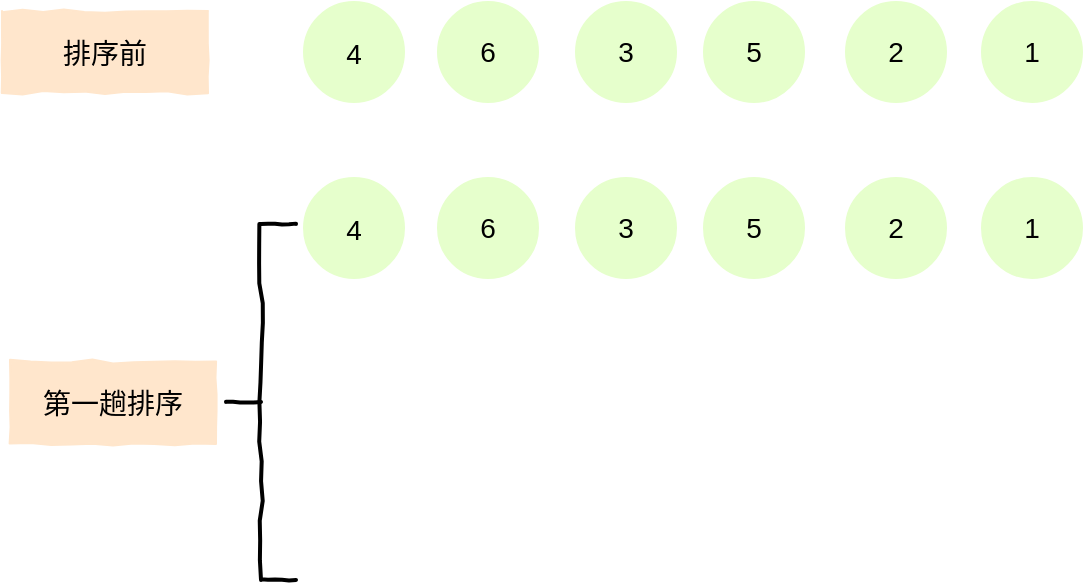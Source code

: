 <mxfile version="14.0.4" type="github"><diagram id="QkxlJOI7-UR3o_yPASxC" name="Page-1"><mxGraphModel dx="946" dy="581" grid="0" gridSize="10" guides="1" tooltips="1" connect="1" arrows="1" fold="1" page="1" pageScale="1" pageWidth="827" pageHeight="1169" math="0" shadow="0"><root><mxCell id="0"/><mxCell id="1" parent="0"/><mxCell id="4P8ZspTkv_Gmz2H3YIIO-1" value="&lt;font style=&quot;font-size: 14px&quot;&gt;4&lt;/font&gt;" style="ellipse;whiteSpace=wrap;html=1;aspect=fixed;fillColor=#E6FFCC;strokeColor=#E6FFCC;fontSize=16;" vertex="1" parent="1"><mxGeometry x="267" y="105" width="50" height="50" as="geometry"/></mxCell><mxCell id="4P8ZspTkv_Gmz2H3YIIO-6" value="&lt;font style=&quot;font-size: 14px&quot;&gt;排序前&lt;/font&gt;" style="rounded=0;whiteSpace=wrap;html=1;shadow=0;glass=0;comic=1;sketch=0;fillColor=#ffe6cc;fontSize=16;strokeColor=#FFE6CC;" vertex="1" parent="1"><mxGeometry x="116" y="109.5" width="103" height="41" as="geometry"/></mxCell><mxCell id="4P8ZspTkv_Gmz2H3YIIO-7" value="&lt;font style=&quot;font-size: 14px&quot;&gt;6&lt;/font&gt;" style="ellipse;whiteSpace=wrap;html=1;aspect=fixed;fillColor=#E6FFCC;strokeColor=#E6FFCC;" vertex="1" parent="1"><mxGeometry x="334" y="105" width="50" height="50" as="geometry"/></mxCell><mxCell id="4P8ZspTkv_Gmz2H3YIIO-8" value="&lt;font style=&quot;font-size: 14px&quot;&gt;3&lt;/font&gt;" style="ellipse;whiteSpace=wrap;html=1;aspect=fixed;fillColor=#E6FFCC;strokeColor=#E6FFCC;" vertex="1" parent="1"><mxGeometry x="403" y="105" width="50" height="50" as="geometry"/></mxCell><mxCell id="4P8ZspTkv_Gmz2H3YIIO-9" value="&lt;font style=&quot;font-size: 14px&quot;&gt;5&lt;/font&gt;" style="ellipse;whiteSpace=wrap;html=1;aspect=fixed;fillColor=#E6FFCC;strokeColor=#E6FFCC;" vertex="1" parent="1"><mxGeometry x="467" y="105" width="50" height="50" as="geometry"/></mxCell><mxCell id="4P8ZspTkv_Gmz2H3YIIO-10" value="&lt;font style=&quot;font-size: 14px&quot;&gt;2&lt;/font&gt;" style="ellipse;whiteSpace=wrap;html=1;aspect=fixed;fillColor=#E6FFCC;strokeColor=#E6FFCC;" vertex="1" parent="1"><mxGeometry x="538" y="105" width="50" height="50" as="geometry"/></mxCell><mxCell id="4P8ZspTkv_Gmz2H3YIIO-11" value="&lt;font style=&quot;font-size: 14px&quot;&gt;1&lt;/font&gt;" style="ellipse;whiteSpace=wrap;html=1;aspect=fixed;fillColor=#E6FFCC;strokeColor=#E6FFCC;" vertex="1" parent="1"><mxGeometry x="606" y="105" width="50" height="50" as="geometry"/></mxCell><mxCell id="4P8ZspTkv_Gmz2H3YIIO-12" value="&lt;font style=&quot;font-size: 14px&quot;&gt;第一趟排序&lt;/font&gt;" style="rounded=0;whiteSpace=wrap;html=1;shadow=0;glass=0;comic=1;sketch=0;fillColor=#ffe6cc;fontSize=16;strokeColor=#FFE6CC;" vertex="1" parent="1"><mxGeometry x="120" y="284.75" width="103" height="41" as="geometry"/></mxCell><mxCell id="4P8ZspTkv_Gmz2H3YIIO-13" value="" style="strokeWidth=2;html=1;shape=mxgraph.flowchart.annotation_2;align=left;labelPosition=right;pointerEvents=1;rounded=0;shadow=0;glass=0;comic=1;sketch=0;fillColor=none;" vertex="1" parent="1"><mxGeometry x="228" y="216" width="35" height="178" as="geometry"/></mxCell><mxCell id="4P8ZspTkv_Gmz2H3YIIO-28" value="&lt;font style=&quot;font-size: 14px&quot;&gt;4&lt;/font&gt;" style="ellipse;whiteSpace=wrap;html=1;aspect=fixed;fillColor=#E6FFCC;strokeColor=#E6FFCC;fontSize=16;" vertex="1" parent="1"><mxGeometry x="267" y="193" width="50" height="50" as="geometry"/></mxCell><mxCell id="4P8ZspTkv_Gmz2H3YIIO-29" value="&lt;font style=&quot;font-size: 14px&quot;&gt;6&lt;/font&gt;" style="ellipse;whiteSpace=wrap;html=1;aspect=fixed;fillColor=#E6FFCC;strokeColor=#E6FFCC;" vertex="1" parent="1"><mxGeometry x="334" y="193" width="50" height="50" as="geometry"/></mxCell><mxCell id="4P8ZspTkv_Gmz2H3YIIO-30" value="&lt;font style=&quot;font-size: 14px&quot;&gt;3&lt;/font&gt;" style="ellipse;whiteSpace=wrap;html=1;aspect=fixed;fillColor=#E6FFCC;strokeColor=#E6FFCC;" vertex="1" parent="1"><mxGeometry x="403" y="193" width="50" height="50" as="geometry"/></mxCell><mxCell id="4P8ZspTkv_Gmz2H3YIIO-31" value="&lt;font style=&quot;font-size: 14px&quot;&gt;5&lt;/font&gt;" style="ellipse;whiteSpace=wrap;html=1;aspect=fixed;fillColor=#E6FFCC;strokeColor=#E6FFCC;" vertex="1" parent="1"><mxGeometry x="467" y="193" width="50" height="50" as="geometry"/></mxCell><mxCell id="4P8ZspTkv_Gmz2H3YIIO-32" value="&lt;font style=&quot;font-size: 14px&quot;&gt;2&lt;/font&gt;" style="ellipse;whiteSpace=wrap;html=1;aspect=fixed;fillColor=#E6FFCC;strokeColor=#E6FFCC;" vertex="1" parent="1"><mxGeometry x="538" y="193" width="50" height="50" as="geometry"/></mxCell><mxCell id="4P8ZspTkv_Gmz2H3YIIO-33" value="&lt;font style=&quot;font-size: 14px&quot;&gt;1&lt;/font&gt;" style="ellipse;whiteSpace=wrap;html=1;aspect=fixed;fillColor=#E6FFCC;strokeColor=#E6FFCC;" vertex="1" parent="1"><mxGeometry x="606" y="193" width="50" height="50" as="geometry"/></mxCell></root></mxGraphModel></diagram></mxfile>